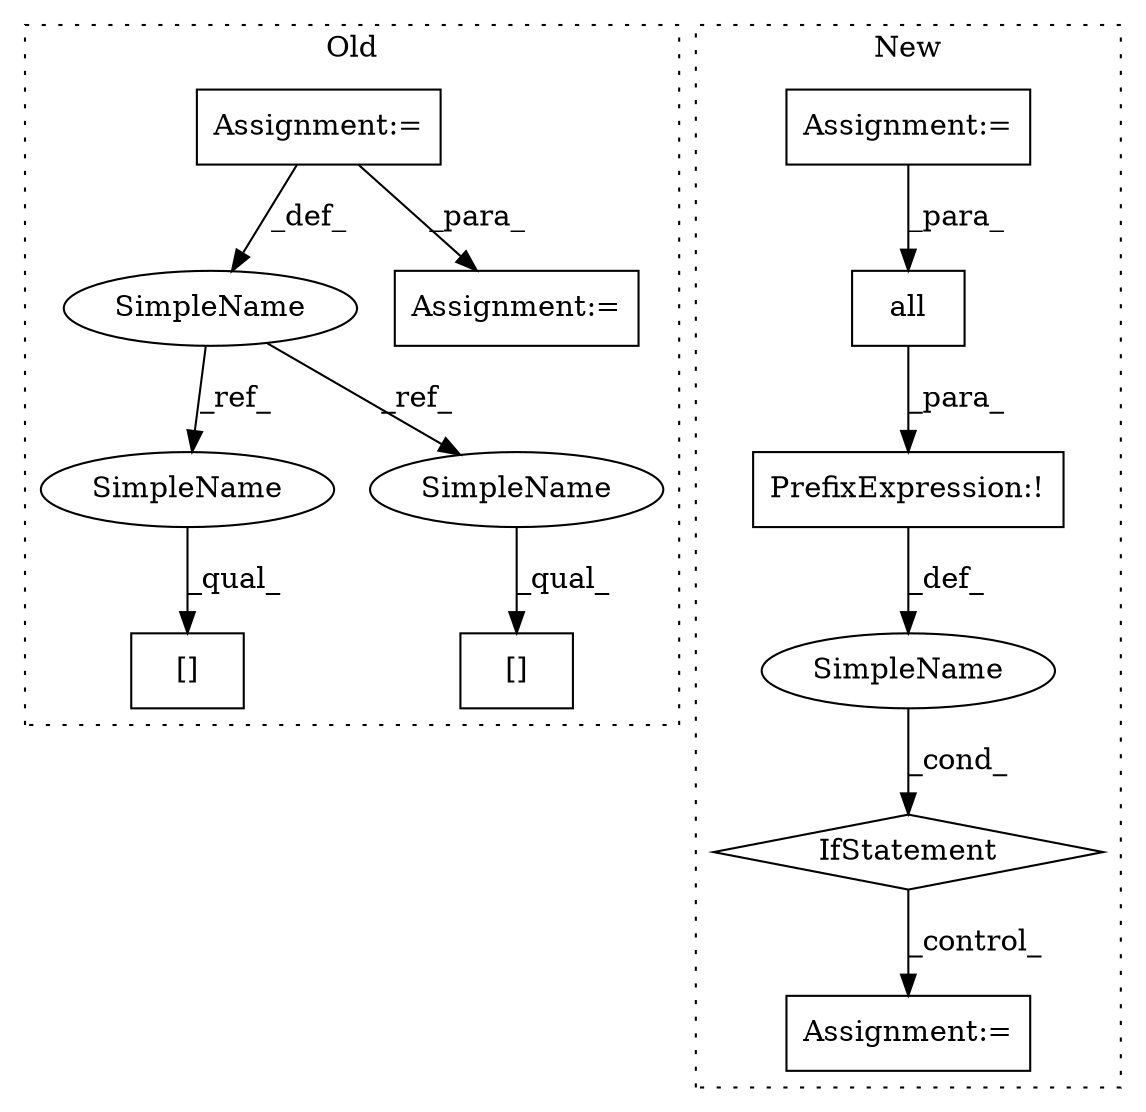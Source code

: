 digraph G {
subgraph cluster0 {
1 [label="[]" a="2" s="4611,4635" l="7,1" shape="box"];
8 [label="SimpleName" a="42" s="4402" l="6" shape="ellipse"];
9 [label="[]" a="2" s="4581,4606" l="7,1" shape="box"];
10 [label="Assignment:=" a="7" s="4408" l="1" shape="box"];
11 [label="Assignment:=" a="7" s="4567" l="1" shape="box"];
12 [label="SimpleName" a="42" s="4611" l="6" shape="ellipse"];
13 [label="SimpleName" a="42" s="4581" l="6" shape="ellipse"];
label = "Old";
style="dotted";
}
subgraph cluster1 {
2 [label="all" a="32" s="4422,4571" l="17,-5" shape="box"];
3 [label="IfStatement" a="25" s="4417,4566" l="4,2" shape="diamond"];
4 [label="Assignment:=" a="7" s="4602" l="2" shape="box"];
5 [label="SimpleName" a="42" s="" l="" shape="ellipse"];
6 [label="Assignment:=" a="7" s="4355" l="1" shape="box"];
7 [label="PrefixExpression:!" a="38" s="4421" l="1" shape="box"];
label = "New";
style="dotted";
}
2 -> 7 [label="_para_"];
3 -> 4 [label="_control_"];
5 -> 3 [label="_cond_"];
6 -> 2 [label="_para_"];
7 -> 5 [label="_def_"];
8 -> 12 [label="_ref_"];
8 -> 13 [label="_ref_"];
10 -> 11 [label="_para_"];
10 -> 8 [label="_def_"];
12 -> 1 [label="_qual_"];
13 -> 9 [label="_qual_"];
}